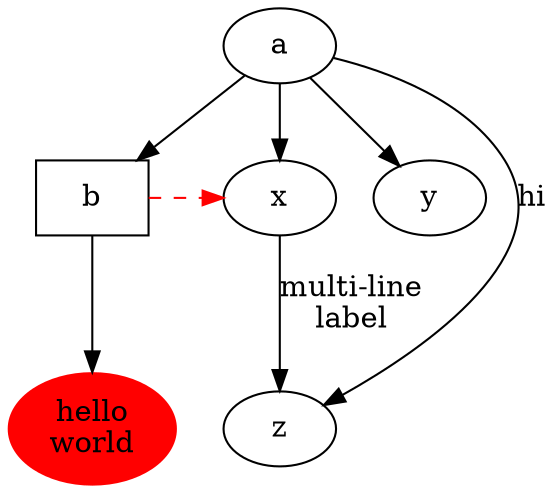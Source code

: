 digraph test3 {
       a -> b -> c;
       a -> {x y};
       b [shape=box];
       c [label="hello\nworld",color=red,style=filled];
       a -> z [label="hi", weight=340282366920938463463374607431768211557];
       x -> z [label="multi-line\nlabel"];
       edge [style=dashed,color=red];
       b -> x;
       {rank=same; b x}
}


